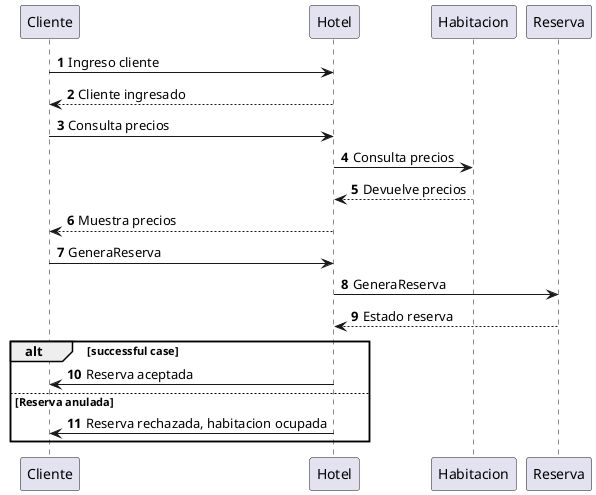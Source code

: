 @startuml
'https://plantuml.com/sequence-diagram

autonumber
Cliente -> Hotel: Ingreso cliente
Hotel --> Cliente: Cliente ingresado

Cliente -> Hotel: Consulta precios
Hotel -> Habitacion: Consulta precios
Habitacion --> Hotel: Devuelve precios
Hotel --> Cliente: Muestra precios

Cliente -> Hotel: GeneraReserva
Hotel -> Reserva: GeneraReserva
Reserva --> Hotel: Estado reserva
alt successful case

    Hotel -> Cliente: Reserva aceptada

else Reserva anulada

   Hotel -> Cliente: Reserva rechazada, habitacion ocupada

end

@enduml